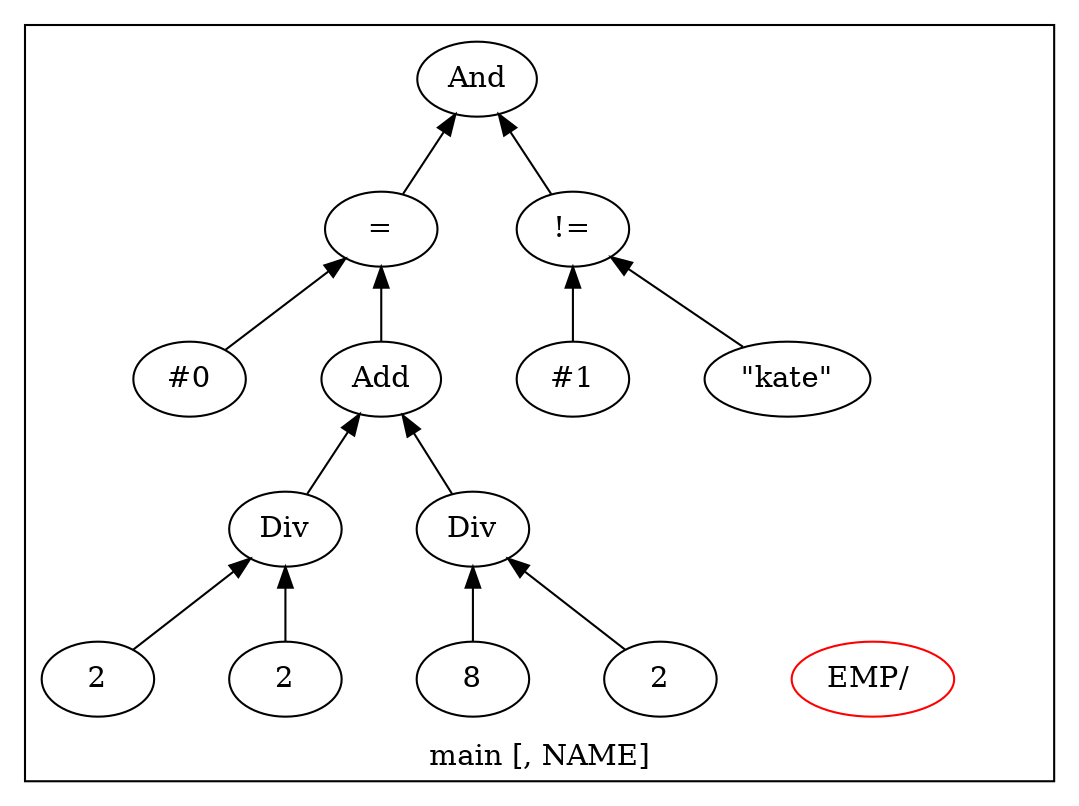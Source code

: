 digraph example1 {
    rankdir=BT;
    nodesep=0.5;
    ordering="in";
  subgraph cluster_main {
    label = "main [, NAME]";
    "main_pt"[shape=point, color=white];
    "QUN_0"[label="EMP/ ", color=red]
    exprnodeNodeId17v1[label="And"];
    exprnodeNodeId13v1 -> exprnodeNodeId17v1;
    exprnodeNodeId13v1[label="="];
    exprnodeNodeId5v1 -> exprnodeNodeId13v1;
    exprnodeNodeId5v1[label="#0"];
    exprnodeNodeId12v1 -> exprnodeNodeId13v1;
    exprnodeNodeId12v1[label="Add"];
    exprnodeNodeId8v1 -> exprnodeNodeId12v1;
    exprnodeNodeId8v1[label="Div"];
    exprnodeNodeId6v1 -> exprnodeNodeId8v1;
    exprnodeNodeId6v1[label="2"];
    exprnodeNodeId7v1 -> exprnodeNodeId8v1;
    exprnodeNodeId7v1[label="2"];
    exprnodeNodeId11v1 -> exprnodeNodeId12v1;
    exprnodeNodeId11v1[label="Div"];
    exprnodeNodeId9v1 -> exprnodeNodeId11v1;
    exprnodeNodeId9v1[label="8"];
    exprnodeNodeId10v1 -> exprnodeNodeId11v1;
    exprnodeNodeId10v1[label="2"];
    exprnodeNodeId16v1 -> exprnodeNodeId17v1;
    exprnodeNodeId16v1[label="!="];
    exprnodeNodeId14v1 -> exprnodeNodeId16v1;
    exprnodeNodeId14v1[label="#1"];
    exprnodeNodeId15v1 -> exprnodeNodeId16v1;
    exprnodeNodeId15v1[label="\"kate\""];
}
}
